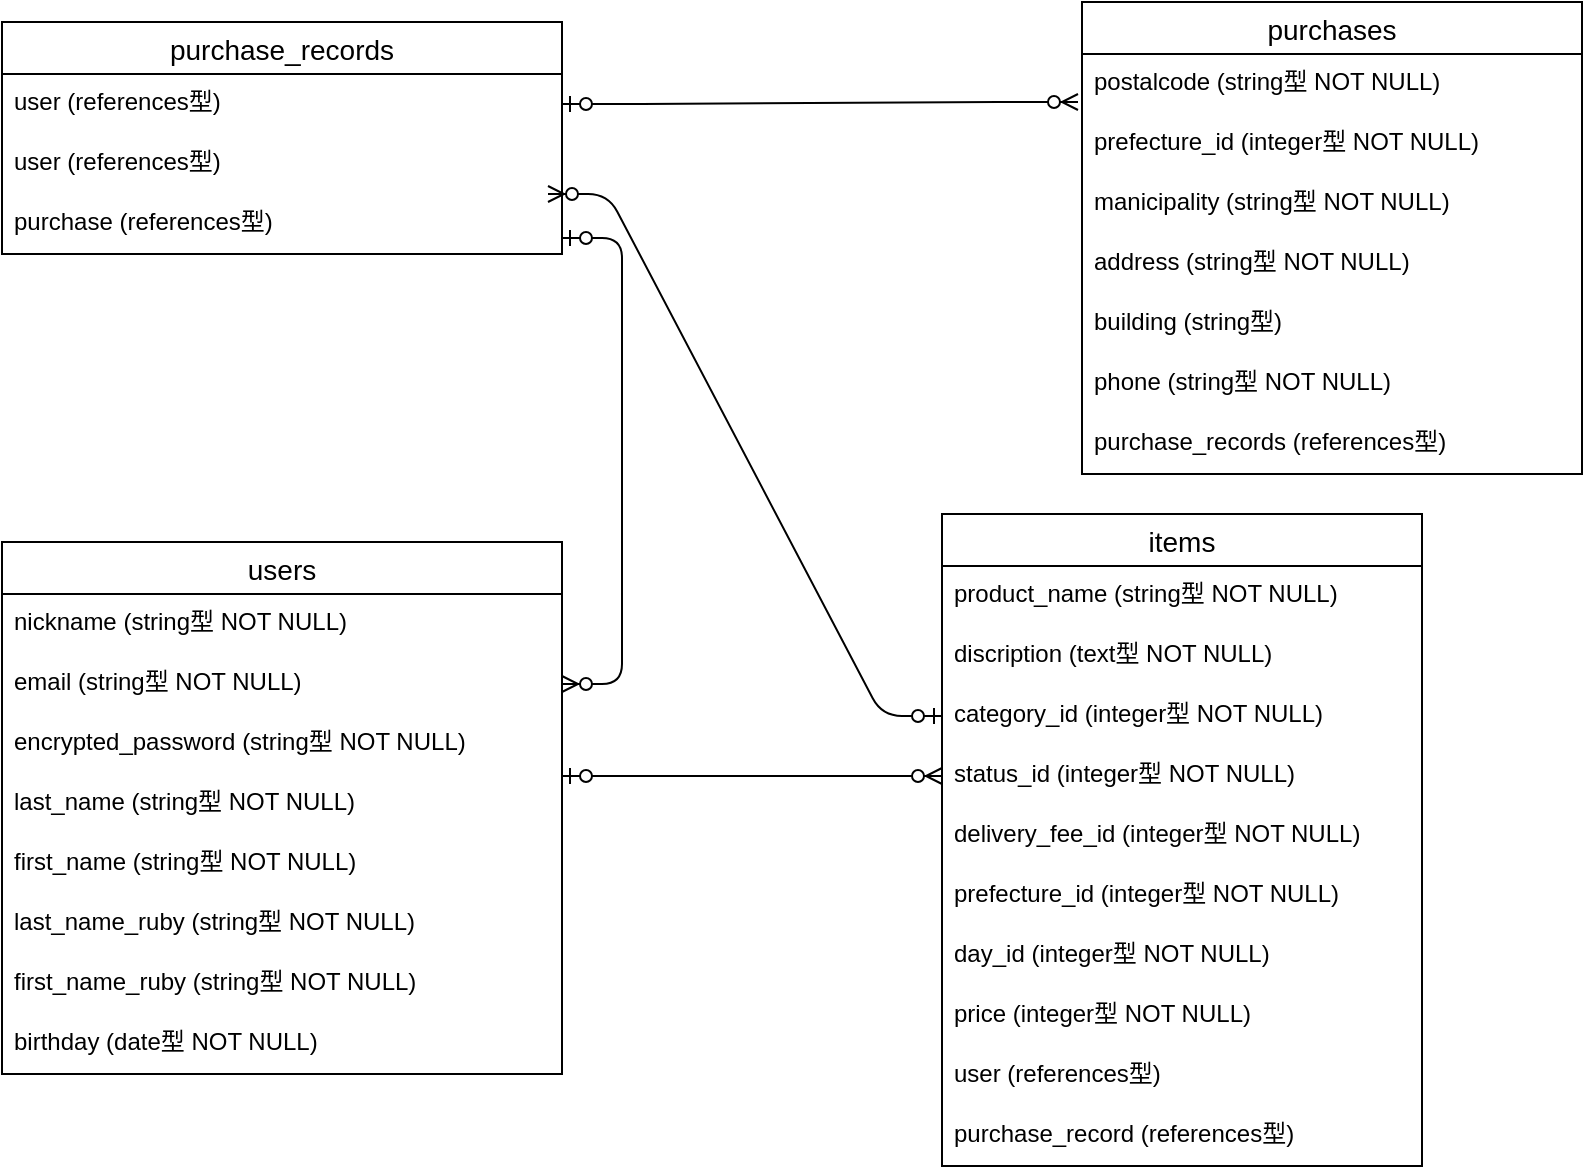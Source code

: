 <mxfile version="13.10.0" type="embed">
    <diagram id="SMdzAueSV4XpBwdWRXLP" name="Page-1">
        <mxGraphModel dx="906" dy="565" grid="1" gridSize="10" guides="1" tooltips="1" connect="1" arrows="1" fold="1" page="1" pageScale="1" pageWidth="827" pageHeight="1169" math="0" shadow="0">
            <root>
                <mxCell id="0"/>
                <mxCell id="1" parent="0"/>
                <mxCell id="dbbhQ2RB2L2WX2T_73J1-14" value="users" style="swimlane;fontStyle=0;childLayout=stackLayout;horizontal=1;startSize=26;horizontalStack=0;resizeParent=1;resizeParentMax=0;resizeLast=0;collapsible=1;marginBottom=0;align=center;fontSize=14;" parent="1" vertex="1">
                    <mxGeometry x="20" y="300" width="280" height="266" as="geometry">
                        <mxRectangle x="100" y="110" width="50" height="26" as="alternateBounds"/>
                    </mxGeometry>
                </mxCell>
                <mxCell id="13" value="nickname (string型 NOT NULL)" style="text;strokeColor=none;fillColor=none;spacingLeft=4;spacingRight=4;overflow=hidden;rotatable=0;points=[[0,0.5],[1,0.5]];portConstraint=eastwest;fontSize=12;" parent="dbbhQ2RB2L2WX2T_73J1-14" vertex="1">
                    <mxGeometry y="26" width="280" height="30" as="geometry"/>
                </mxCell>
                <mxCell id="dbbhQ2RB2L2WX2T_73J1-16" value="email (string型 NOT NULL)" style="text;strokeColor=none;fillColor=none;spacingLeft=4;spacingRight=4;overflow=hidden;rotatable=0;points=[[0,0.5],[1,0.5]];portConstraint=eastwest;fontSize=12;" parent="dbbhQ2RB2L2WX2T_73J1-14" vertex="1">
                    <mxGeometry y="56" width="280" height="30" as="geometry"/>
                </mxCell>
                <mxCell id="dbbhQ2RB2L2WX2T_73J1-17" value="encrypted_password (string型 NOT NULL)" style="text;strokeColor=none;fillColor=none;spacingLeft=4;spacingRight=4;overflow=hidden;rotatable=0;points=[[0,0.5],[1,0.5]];portConstraint=eastwest;fontSize=12;" parent="dbbhQ2RB2L2WX2T_73J1-14" vertex="1">
                    <mxGeometry y="86" width="280" height="30" as="geometry"/>
                </mxCell>
                <mxCell id="dbbhQ2RB2L2WX2T_73J1-18" value="last_name (string型 NOT NULL)" style="text;strokeColor=none;fillColor=none;spacingLeft=4;spacingRight=4;overflow=hidden;rotatable=0;points=[[0,0.5],[1,0.5]];portConstraint=eastwest;fontSize=12;" parent="dbbhQ2RB2L2WX2T_73J1-14" vertex="1">
                    <mxGeometry y="116" width="280" height="30" as="geometry"/>
                </mxCell>
                <mxCell id="18" value="first_name (string型 NOT NULL)" style="text;strokeColor=none;fillColor=none;spacingLeft=4;spacingRight=4;overflow=hidden;rotatable=0;points=[[0,0.5],[1,0.5]];portConstraint=eastwest;fontSize=12;" parent="dbbhQ2RB2L2WX2T_73J1-14" vertex="1">
                    <mxGeometry y="146" width="280" height="30" as="geometry"/>
                </mxCell>
                <mxCell id="19" value="last_name_ruby (string型 NOT NULL)" style="text;strokeColor=none;fillColor=none;spacingLeft=4;spacingRight=4;overflow=hidden;rotatable=0;points=[[0,0.5],[1,0.5]];portConstraint=eastwest;fontSize=12;" parent="dbbhQ2RB2L2WX2T_73J1-14" vertex="1">
                    <mxGeometry y="176" width="280" height="30" as="geometry"/>
                </mxCell>
                <mxCell id="20" value="first_name_ruby (string型 NOT NULL)" style="text;strokeColor=none;fillColor=none;spacingLeft=4;spacingRight=4;overflow=hidden;rotatable=0;points=[[0,0.5],[1,0.5]];portConstraint=eastwest;fontSize=12;" parent="dbbhQ2RB2L2WX2T_73J1-14" vertex="1">
                    <mxGeometry y="206" width="280" height="30" as="geometry"/>
                </mxCell>
                <mxCell id="dbbhQ2RB2L2WX2T_73J1-19" value="birthday (date型 NOT NULL)" style="text;strokeColor=none;fillColor=none;spacingLeft=4;spacingRight=4;overflow=hidden;rotatable=0;points=[[0,0.5],[1,0.5]];portConstraint=eastwest;fontSize=12;" parent="dbbhQ2RB2L2WX2T_73J1-14" vertex="1">
                    <mxGeometry y="236" width="280" height="30" as="geometry"/>
                </mxCell>
                <mxCell id="dbbhQ2RB2L2WX2T_73J1-20" value="items" style="swimlane;fontStyle=0;childLayout=stackLayout;horizontal=1;startSize=26;horizontalStack=0;resizeParent=1;resizeParentMax=0;resizeLast=0;collapsible=1;marginBottom=0;align=center;fontSize=14;" parent="1" vertex="1">
                    <mxGeometry x="490" y="286" width="240" height="326" as="geometry"/>
                </mxCell>
                <mxCell id="dbbhQ2RB2L2WX2T_73J1-21" value="product_name (string型 NOT NULL)" style="text;strokeColor=none;fillColor=none;spacingLeft=4;spacingRight=4;overflow=hidden;rotatable=0;points=[[0,0.5],[1,0.5]];portConstraint=eastwest;fontSize=12;" parent="dbbhQ2RB2L2WX2T_73J1-20" vertex="1">
                    <mxGeometry y="26" width="240" height="30" as="geometry"/>
                </mxCell>
                <mxCell id="dbbhQ2RB2L2WX2T_73J1-22" value="discription (text型 NOT NULL)" style="text;strokeColor=none;fillColor=none;spacingLeft=4;spacingRight=4;overflow=hidden;rotatable=0;points=[[0,0.5],[1,0.5]];portConstraint=eastwest;fontSize=12;" parent="dbbhQ2RB2L2WX2T_73J1-20" vertex="1">
                    <mxGeometry y="56" width="240" height="30" as="geometry"/>
                </mxCell>
                <mxCell id="dbbhQ2RB2L2WX2T_73J1-23" value="category_id (integer型 NOT NULL)" style="text;strokeColor=none;fillColor=none;spacingLeft=4;spacingRight=4;overflow=hidden;rotatable=0;points=[[0,0.5],[1,0.5]];portConstraint=eastwest;fontSize=12;" parent="dbbhQ2RB2L2WX2T_73J1-20" vertex="1">
                    <mxGeometry y="86" width="240" height="30" as="geometry"/>
                </mxCell>
                <mxCell id="dbbhQ2RB2L2WX2T_73J1-24" value="status_id (integer型 NOT NULL)" style="text;strokeColor=none;fillColor=none;spacingLeft=4;spacingRight=4;overflow=hidden;rotatable=0;points=[[0,0.5],[1,0.5]];portConstraint=eastwest;fontSize=12;" parent="dbbhQ2RB2L2WX2T_73J1-20" vertex="1">
                    <mxGeometry y="116" width="240" height="30" as="geometry"/>
                </mxCell>
                <mxCell id="dbbhQ2RB2L2WX2T_73J1-25" value="delivery_fee_id (integer型 NOT NULL)" style="text;strokeColor=none;fillColor=none;spacingLeft=4;spacingRight=4;overflow=hidden;rotatable=0;points=[[0,0.5],[1,0.5]];portConstraint=eastwest;fontSize=12;" parent="dbbhQ2RB2L2WX2T_73J1-20" vertex="1">
                    <mxGeometry y="146" width="240" height="30" as="geometry"/>
                </mxCell>
                <mxCell id="dbbhQ2RB2L2WX2T_73J1-26" value="prefecture_id (integer型 NOT NULL)" style="text;strokeColor=none;fillColor=none;spacingLeft=4;spacingRight=4;overflow=hidden;rotatable=0;points=[[0,0.5],[1,0.5]];portConstraint=eastwest;fontSize=12;" parent="dbbhQ2RB2L2WX2T_73J1-20" vertex="1">
                    <mxGeometry y="176" width="240" height="30" as="geometry"/>
                </mxCell>
                <mxCell id="dbbhQ2RB2L2WX2T_73J1-27" value="day_id (integer型 NOT NULL)" style="text;strokeColor=none;fillColor=none;spacingLeft=4;spacingRight=4;overflow=hidden;rotatable=0;points=[[0,0.5],[1,0.5]];portConstraint=eastwest;fontSize=12;" parent="dbbhQ2RB2L2WX2T_73J1-20" vertex="1">
                    <mxGeometry y="206" width="240" height="30" as="geometry"/>
                </mxCell>
                <mxCell id="dbbhQ2RB2L2WX2T_73J1-28" value="price (integer型 NOT NULL)" style="text;strokeColor=none;fillColor=none;spacingLeft=4;spacingRight=4;overflow=hidden;rotatable=0;points=[[0,0.5],[1,0.5]];portConstraint=eastwest;fontSize=12;" parent="dbbhQ2RB2L2WX2T_73J1-20" vertex="1">
                    <mxGeometry y="236" width="240" height="30" as="geometry"/>
                </mxCell>
                <mxCell id="27" value="user (references型)" style="text;strokeColor=none;fillColor=none;spacingLeft=4;spacingRight=4;overflow=hidden;rotatable=0;points=[[0,0.5],[1,0.5]];portConstraint=eastwest;fontSize=12;" parent="dbbhQ2RB2L2WX2T_73J1-20" vertex="1">
                    <mxGeometry y="266" width="240" height="30" as="geometry"/>
                </mxCell>
                <mxCell id="32" value="purchase_record (references型)" style="text;strokeColor=none;fillColor=none;spacingLeft=4;spacingRight=4;overflow=hidden;rotatable=0;points=[[0,0.5],[1,0.5]];portConstraint=eastwest;fontSize=12;" parent="dbbhQ2RB2L2WX2T_73J1-20" vertex="1">
                    <mxGeometry y="296" width="240" height="30" as="geometry"/>
                </mxCell>
                <mxCell id="dbbhQ2RB2L2WX2T_73J1-31" value="purchases" style="swimlane;fontStyle=0;childLayout=stackLayout;horizontal=1;startSize=26;horizontalStack=0;resizeParent=1;resizeParentMax=0;resizeLast=0;collapsible=1;marginBottom=0;align=center;fontSize=14;" parent="1" vertex="1">
                    <mxGeometry x="560" y="30" width="250" height="236" as="geometry"/>
                </mxCell>
                <mxCell id="dbbhQ2RB2L2WX2T_73J1-48" value="postalcode (string型 NOT NULL)" style="text;strokeColor=none;fillColor=none;spacingLeft=4;spacingRight=4;overflow=hidden;rotatable=0;points=[[0,0.5],[1,0.5]];portConstraint=eastwest;fontSize=12;" parent="dbbhQ2RB2L2WX2T_73J1-31" vertex="1">
                    <mxGeometry y="26" width="250" height="30" as="geometry"/>
                </mxCell>
                <mxCell id="dbbhQ2RB2L2WX2T_73J1-49" value="prefecture_id (integer型 NOT NULL)" style="text;strokeColor=none;fillColor=none;spacingLeft=4;spacingRight=4;overflow=hidden;rotatable=0;points=[[0,0.5],[1,0.5]];portConstraint=eastwest;fontSize=12;" parent="dbbhQ2RB2L2WX2T_73J1-31" vertex="1">
                    <mxGeometry y="56" width="250" height="30" as="geometry"/>
                </mxCell>
                <mxCell id="dbbhQ2RB2L2WX2T_73J1-50" value="manicipality (string型 NOT NULL)" style="text;strokeColor=none;fillColor=none;spacingLeft=4;spacingRight=4;overflow=hidden;rotatable=0;points=[[0,0.5],[1,0.5]];portConstraint=eastwest;fontSize=12;" parent="dbbhQ2RB2L2WX2T_73J1-31" vertex="1">
                    <mxGeometry y="86" width="250" height="30" as="geometry"/>
                </mxCell>
                <mxCell id="dbbhQ2RB2L2WX2T_73J1-51" value="address (string型 NOT NULL)" style="text;strokeColor=none;fillColor=none;spacingLeft=4;spacingRight=4;overflow=hidden;rotatable=0;points=[[0,0.5],[1,0.5]];portConstraint=eastwest;fontSize=12;" parent="dbbhQ2RB2L2WX2T_73J1-31" vertex="1">
                    <mxGeometry y="116" width="250" height="30" as="geometry"/>
                </mxCell>
                <mxCell id="dbbhQ2RB2L2WX2T_73J1-52" value="building (string型)" style="text;strokeColor=none;fillColor=none;spacingLeft=4;spacingRight=4;overflow=hidden;rotatable=0;points=[[0,0.5],[1,0.5]];portConstraint=eastwest;fontSize=12;" parent="dbbhQ2RB2L2WX2T_73J1-31" vertex="1">
                    <mxGeometry y="146" width="250" height="30" as="geometry"/>
                </mxCell>
                <mxCell id="31" value="phone (string型 NOT NULL)" style="text;strokeColor=none;fillColor=none;spacingLeft=4;spacingRight=4;overflow=hidden;rotatable=0;points=[[0,0.5],[1,0.5]];portConstraint=eastwest;fontSize=12;" parent="dbbhQ2RB2L2WX2T_73J1-31" vertex="1">
                    <mxGeometry y="176" width="250" height="30" as="geometry"/>
                </mxCell>
                <mxCell id="dbbhQ2RB2L2WX2T_73J1-53" value="purchase_records (references型)" style="text;strokeColor=none;fillColor=none;spacingLeft=4;spacingRight=4;overflow=hidden;rotatable=0;points=[[0,0.5],[1,0.5]];portConstraint=eastwest;fontSize=12;" parent="dbbhQ2RB2L2WX2T_73J1-31" vertex="1">
                    <mxGeometry y="206" width="250" height="30" as="geometry"/>
                </mxCell>
                <mxCell id="21" value="purchase_records" style="swimlane;fontStyle=0;childLayout=stackLayout;horizontal=1;startSize=26;horizontalStack=0;resizeParent=1;resizeParentMax=0;resizeLast=0;collapsible=1;marginBottom=0;align=center;fontSize=14;" parent="1" vertex="1">
                    <mxGeometry x="20" y="40" width="280" height="116" as="geometry"/>
                </mxCell>
                <mxCell id="22" value="user (references型)" style="text;strokeColor=none;fillColor=none;spacingLeft=4;spacingRight=4;overflow=hidden;rotatable=0;points=[[0,0.5],[1,0.5]];portConstraint=eastwest;fontSize=12;" parent="21" vertex="1">
                    <mxGeometry y="26" width="280" height="30" as="geometry"/>
                </mxCell>
                <mxCell id="33" value="user (references型)" style="text;strokeColor=none;fillColor=none;spacingLeft=4;spacingRight=4;overflow=hidden;rotatable=0;points=[[0,0.5],[1,0.5]];portConstraint=eastwest;fontSize=12;" parent="21" vertex="1">
                    <mxGeometry y="56" width="280" height="30" as="geometry"/>
                </mxCell>
                <mxCell id="23" value="purchase (references型)" style="text;strokeColor=none;fillColor=none;spacingLeft=4;spacingRight=4;overflow=hidden;rotatable=0;points=[[0,0.5],[1,0.5]];portConstraint=eastwest;fontSize=12;" parent="21" vertex="1">
                    <mxGeometry y="86" width="280" height="30" as="geometry"/>
                </mxCell>
                <mxCell id="24" value="" style="edgeStyle=entityRelationEdgeStyle;fontSize=12;html=1;endArrow=ERzeroToMany;startArrow=ERzeroToOne;entryX=0;entryY=0.5;entryDx=0;entryDy=0;" parent="1" target="dbbhQ2RB2L2WX2T_73J1-24" edge="1">
                    <mxGeometry width="100" height="100" relative="1" as="geometry">
                        <mxPoint x="300" y="417" as="sourcePoint"/>
                        <mxPoint x="400" y="320" as="targetPoint"/>
                    </mxGeometry>
                </mxCell>
                <mxCell id="25" value="" style="edgeStyle=entityRelationEdgeStyle;fontSize=12;html=1;endArrow=ERzeroToMany;startArrow=ERzeroToOne;entryX=1;entryY=0.5;entryDx=0;entryDy=0;exitX=1;exitY=0.733;exitDx=0;exitDy=0;exitPerimeter=0;" parent="1" source="23" target="dbbhQ2RB2L2WX2T_73J1-16" edge="1">
                    <mxGeometry width="100" height="100" relative="1" as="geometry">
                        <mxPoint x="300" y="90" as="sourcePoint"/>
                        <mxPoint x="490" y="90" as="targetPoint"/>
                    </mxGeometry>
                </mxCell>
                <mxCell id="26" value="" style="edgeStyle=entityRelationEdgeStyle;fontSize=12;html=1;endArrow=ERzeroToMany;startArrow=ERzeroToOne;entryX=-0.008;entryY=0.8;entryDx=0;entryDy=0;entryPerimeter=0;exitX=1;exitY=0.5;exitDx=0;exitDy=0;" parent="1" target="dbbhQ2RB2L2WX2T_73J1-48" edge="1" source="22">
                    <mxGeometry width="100" height="100" relative="1" as="geometry">
                        <mxPoint x="300" y="70" as="sourcePoint"/>
                        <mxPoint x="490" y="70" as="targetPoint"/>
                    </mxGeometry>
                </mxCell>
                <mxCell id="30" value="" style="edgeStyle=entityRelationEdgeStyle;fontSize=12;html=1;endArrow=ERzeroToMany;startArrow=ERzeroToOne;exitX=0;exitY=0.5;exitDx=0;exitDy=0;entryX=0.975;entryY=0;entryDx=0;entryDy=0;entryPerimeter=0;" parent="1" source="dbbhQ2RB2L2WX2T_73J1-23" target="23" edge="1">
                    <mxGeometry width="100" height="100" relative="1" as="geometry">
                        <mxPoint x="370" y="340" as="sourcePoint"/>
                        <mxPoint x="410" y="90" as="targetPoint"/>
                    </mxGeometry>
                </mxCell>
            </root>
        </mxGraphModel>
    </diagram>
</mxfile>